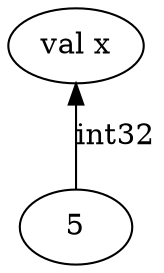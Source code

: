 digraph g {
    Decl [label="val x"];
    Val [label="5"];

    Decl -> Val [label="int32" dir=back];
}
